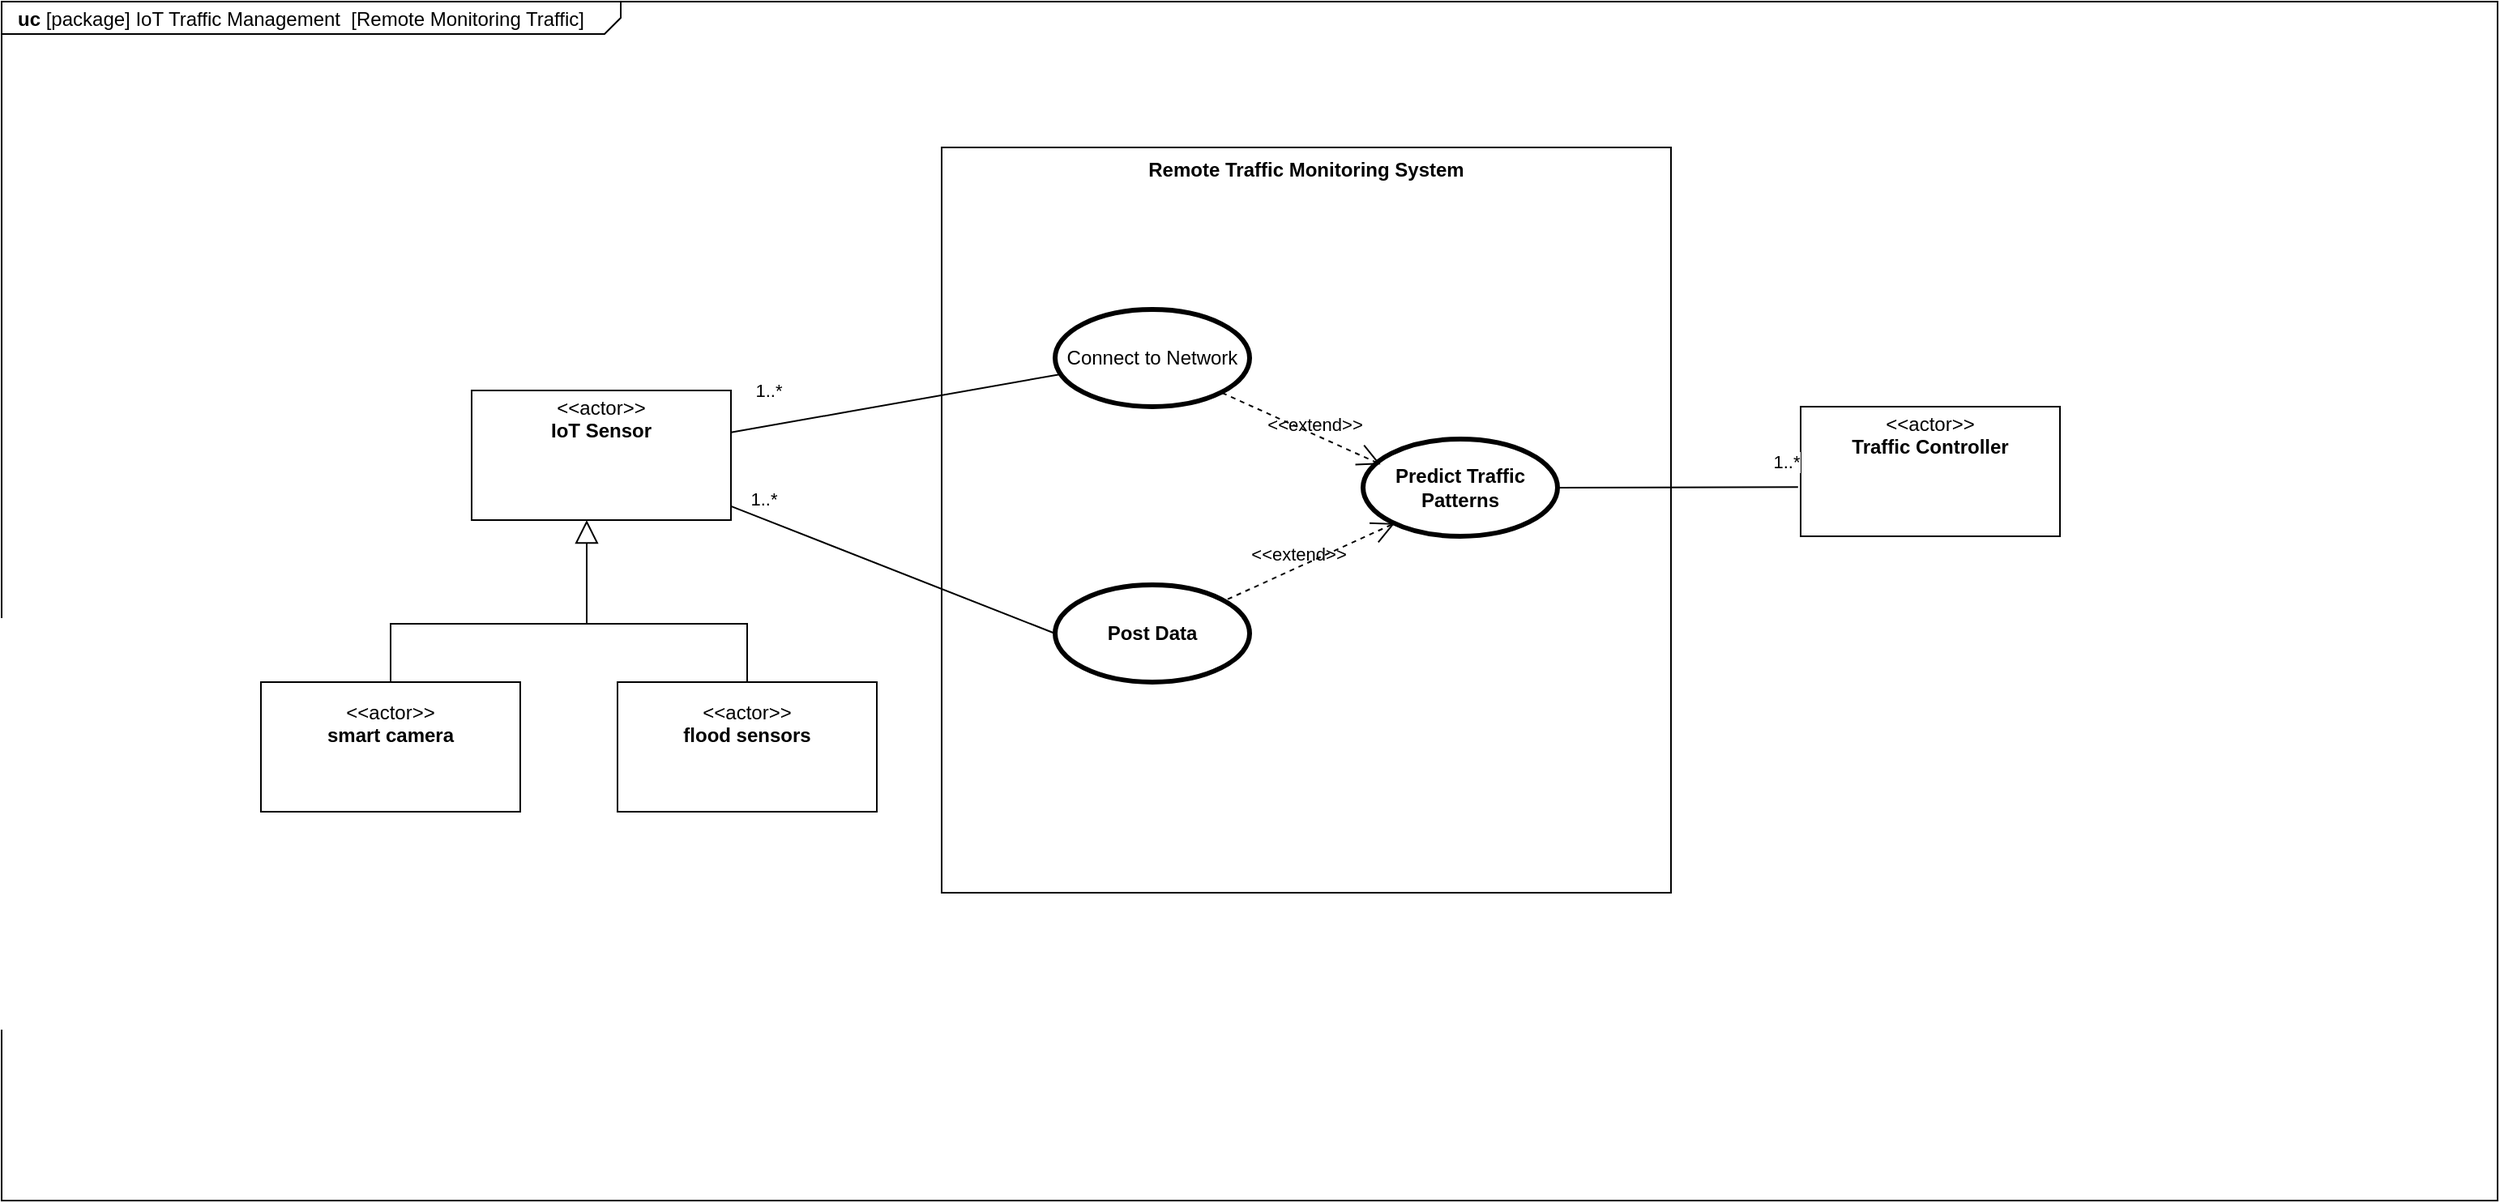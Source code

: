 <mxfile version="20.8.16" type="device"><diagram id="4iHXKfbJYa-87TXr1HWd" name="Use Case"><mxGraphModel dx="1235" dy="731" grid="1" gridSize="10" guides="1" tooltips="1" connect="1" arrows="1" fold="1" page="1" pageScale="1" pageWidth="1700" pageHeight="1100" math="0" shadow="0"><root><mxCell id="0"/><mxCell id="1" parent="0"/><mxCell id="mPhYXXPSZH8RcfnqoLaK-20" value="&lt;p style=&quot;margin:0px;margin-top:4px;margin-left:10px;text-align:left;&quot;&gt;&lt;b&gt;uc&lt;/b&gt; [package] IoT Traffic Management&amp;nbsp; [Remote Monitoring Traffic]&lt;/p&gt;" style="html=1;shape=mxgraph.sysml.package;html=1;overflow=fill;whiteSpace=wrap;labelX=382;" parent="1" vertex="1"><mxGeometry x="40" y="20" width="1540" height="740" as="geometry"/></mxCell><mxCell id="mPhYXXPSZH8RcfnqoLaK-1" value="&lt;p style=&quot;margin:0px;margin-top:4px;text-align:center;&quot;&gt;&amp;lt;&amp;lt;actor&amp;gt;&amp;gt;&lt;br&gt;&lt;b&gt;IoT Sensor&lt;/b&gt;&lt;/p&gt;" style="shape=rect;html=1;overflow=fill;html=1;whiteSpace=wrap;align=center;" parent="1" vertex="1"><mxGeometry x="330" y="260" width="160" height="80" as="geometry"/></mxCell><mxCell id="mPhYXXPSZH8RcfnqoLaK-2" value="Remote Traffic Monitoring System" style="shape=rect;html=1;verticalAlign=top;fontStyle=1;whiteSpace=wrap;align=center;" parent="1" vertex="1"><mxGeometry x="620" y="110" width="450" height="460" as="geometry"/></mxCell><mxCell id="mPhYXXPSZH8RcfnqoLaK-3" value="Connect to Network" style="shape=ellipse;html=1;strokeWidth=3;fontStyle=0;whiteSpace=wrap;align=center;perimeter=ellipsePerimeter;" parent="1" vertex="1"><mxGeometry x="690" y="210" width="120" height="60" as="geometry"/></mxCell><mxCell id="mPhYXXPSZH8RcfnqoLaK-7" value="" style="edgeStyle=none;html=1;endArrow=none;verticalAlign=bottom;rounded=0;" parent="1" source="mPhYXXPSZH8RcfnqoLaK-1" target="mPhYXXPSZH8RcfnqoLaK-3" edge="1"><mxGeometry width="160" relative="1" as="geometry"><mxPoint x="710" y="320" as="sourcePoint"/><mxPoint x="771" y="266" as="targetPoint"/></mxGeometry></mxCell><mxCell id="3Ks5PfZHIpk1d5dtnnS8-1" value="1..*" style="edgeLabel;html=1;align=center;verticalAlign=middle;resizable=0;points=[];" parent="mPhYXXPSZH8RcfnqoLaK-7" vertex="1" connectable="0"><mxGeometry x="-0.404" y="4" relative="1" as="geometry"><mxPoint x="-37" y="-12" as="offset"/></mxGeometry></mxCell><mxCell id="mPhYXXPSZH8RcfnqoLaK-8" value="&lt;p style=&quot;margin:0px;margin-top:4px;text-align:center;&quot;&gt;&amp;lt;&amp;lt;actor&amp;gt;&amp;gt;&lt;br&gt;&lt;b&gt;Traffic Controller&lt;/b&gt;&lt;/p&gt;" style="shape=rect;html=1;overflow=fill;html=1;whiteSpace=wrap;align=center;" parent="1" vertex="1"><mxGeometry x="1150" y="270" width="160" height="80" as="geometry"/></mxCell><mxCell id="mPhYXXPSZH8RcfnqoLaK-9" value="Predict Traffic Patterns" style="shape=ellipse;html=1;strokeWidth=3;fontStyle=1;whiteSpace=wrap;align=center;perimeter=ellipsePerimeter;" parent="1" vertex="1"><mxGeometry x="880" y="290" width="120" height="60" as="geometry"/></mxCell><mxCell id="mPhYXXPSZH8RcfnqoLaK-10" value="" style="edgeStyle=none;html=1;endArrow=none;verticalAlign=bottom;rounded=0;entryX=-0.01;entryY=0.62;entryDx=0;entryDy=0;entryPerimeter=0;" parent="1" source="mPhYXXPSZH8RcfnqoLaK-9" target="mPhYXXPSZH8RcfnqoLaK-8" edge="1"><mxGeometry width="160" relative="1" as="geometry"><mxPoint x="710" y="320" as="sourcePoint"/><mxPoint x="870" y="320" as="targetPoint"/></mxGeometry></mxCell><mxCell id="pMQEba09934Hj4bFtZwP-2" value="1..*" style="edgeLabel;html=1;align=center;verticalAlign=middle;resizable=0;points=[];" vertex="1" connectable="0" parent="mPhYXXPSZH8RcfnqoLaK-10"><mxGeometry x="0.824" relative="1" as="geometry"><mxPoint x="5" y="-16" as="offset"/></mxGeometry></mxCell><mxCell id="mPhYXXPSZH8RcfnqoLaK-13" value="&amp;lt;&amp;lt;extend&amp;gt;&amp;gt;" style="edgeStyle=none;html=1;startArrow=open;endArrow=none;startSize=12;verticalAlign=bottom;dashed=1;labelBackgroundColor=none;rounded=0;exitX=0.09;exitY=0.26;exitDx=0;exitDy=0;exitPerimeter=0;entryX=1;entryY=1;entryDx=0;entryDy=0;" parent="1" source="mPhYXXPSZH8RcfnqoLaK-9" target="mPhYXXPSZH8RcfnqoLaK-3" edge="1"><mxGeometry x="-0.192" y="3" width="160" relative="1" as="geometry"><mxPoint x="830" y="370" as="sourcePoint"/><mxPoint x="870" y="310" as="targetPoint"/><mxPoint as="offset"/></mxGeometry></mxCell><mxCell id="mPhYXXPSZH8RcfnqoLaK-14" value="&lt;p&gt;&amp;lt;&amp;lt;actor&amp;gt;&amp;gt;&lt;br&gt;&lt;b&gt;smart camera&lt;/b&gt;&lt;/p&gt;" style="shape=rect;html=1;overflow=fill;whiteSpace=wrap;align=center;" parent="1" vertex="1"><mxGeometry x="200" y="440" width="160" height="80" as="geometry"/></mxCell><mxCell id="mPhYXXPSZH8RcfnqoLaK-16" value="" style="edgeStyle=elbowEdgeStyle;html=1;endSize=12;endArrow=block;endFill=0;elbow=horizontal;rounded=0;labelBackgroundColor=default;fontFamily=Helvetica;fontSize=11;fontColor=default;shape=connector;" parent="1" target="mPhYXXPSZH8RcfnqoLaK-1" edge="1"><mxGeometry x="1" relative="1" as="geometry"><mxPoint x="401" y="344" as="targetPoint"/><mxPoint x="401" y="404" as="sourcePoint"/></mxGeometry></mxCell><mxCell id="mPhYXXPSZH8RcfnqoLaK-17" value="" style="edgeStyle=elbowEdgeStyle;html=1;elbow=vertical;verticalAlign=bottom;endArrow=none;rounded=0;labelBackgroundColor=default;fontFamily=Helvetica;fontSize=11;fontColor=default;startSize=14;shape=connector;entryX=0.5;entryY=0;entryDx=0;entryDy=0;" parent="1" target="mPhYXXPSZH8RcfnqoLaK-19" edge="1"><mxGeometry x="1" relative="1" as="geometry"><mxPoint x="471" y="429" as="targetPoint"/><Array as="points"><mxPoint x="441" y="404"/></Array><mxPoint x="400" y="404" as="sourcePoint"/></mxGeometry></mxCell><mxCell id="mPhYXXPSZH8RcfnqoLaK-18" value="" style="edgeStyle=elbowEdgeStyle;html=1;elbow=vertical;verticalAlign=bottom;endArrow=none;rounded=0;labelBackgroundColor=default;fontFamily=Helvetica;fontSize=11;fontColor=default;startSize=14;shape=connector;" parent="1" target="mPhYXXPSZH8RcfnqoLaK-14" edge="1"><mxGeometry x="1" relative="1" as="geometry"><mxPoint x="331" y="429" as="targetPoint"/><Array as="points"><mxPoint x="361" y="404"/></Array><mxPoint x="400" y="404" as="sourcePoint"/></mxGeometry></mxCell><mxCell id="mPhYXXPSZH8RcfnqoLaK-19" value="&lt;p&gt;&amp;lt;&amp;lt;actor&amp;gt;&amp;gt;&lt;br&gt;&lt;b&gt;flood sensors&lt;/b&gt;&lt;/p&gt;" style="shape=rect;html=1;overflow=fill;whiteSpace=wrap;align=center;" parent="1" vertex="1"><mxGeometry x="420" y="440" width="160" height="80" as="geometry"/></mxCell><mxCell id="pMQEba09934Hj4bFtZwP-1" value="Post Data" style="shape=ellipse;html=1;strokeWidth=3;fontStyle=1;whiteSpace=wrap;align=center;perimeter=ellipsePerimeter;" vertex="1" parent="1"><mxGeometry x="690" y="380" width="120" height="60" as="geometry"/></mxCell><mxCell id="pMQEba09934Hj4bFtZwP-4" value="" style="edgeStyle=none;html=1;endArrow=none;verticalAlign=bottom;rounded=0;entryX=0;entryY=0.5;entryDx=0;entryDy=0;" edge="1" parent="1" source="mPhYXXPSZH8RcfnqoLaK-1" target="pMQEba09934Hj4bFtZwP-1"><mxGeometry width="160" relative="1" as="geometry"><mxPoint x="500" y="307.576" as="sourcePoint"/><mxPoint x="690.11" y="301.815" as="targetPoint"/></mxGeometry></mxCell><mxCell id="pMQEba09934Hj4bFtZwP-5" value="1..*" style="edgeLabel;html=1;align=center;verticalAlign=middle;resizable=0;points=[];" vertex="1" connectable="0" parent="pMQEba09934Hj4bFtZwP-4"><mxGeometry x="-0.404" y="4" relative="1" as="geometry"><mxPoint x="-41" y="-24" as="offset"/></mxGeometry></mxCell><mxCell id="pMQEba09934Hj4bFtZwP-6" value="&amp;lt;&amp;lt;extend&amp;gt;&amp;gt;" style="edgeStyle=none;html=1;startArrow=open;endArrow=none;startSize=12;verticalAlign=bottom;dashed=1;labelBackgroundColor=none;rounded=0;exitX=0.163;exitY=0.866;exitDx=0;exitDy=0;exitPerimeter=0;" edge="1" parent="1" source="mPhYXXPSZH8RcfnqoLaK-9" target="pMQEba09934Hj4bFtZwP-1"><mxGeometry x="0.14" y="1" width="160" relative="1" as="geometry"><mxPoint x="900.8" y="315.6" as="sourcePoint"/><mxPoint x="802.426" y="271.213" as="targetPoint"/><mxPoint as="offset"/></mxGeometry></mxCell></root></mxGraphModel></diagram></mxfile>